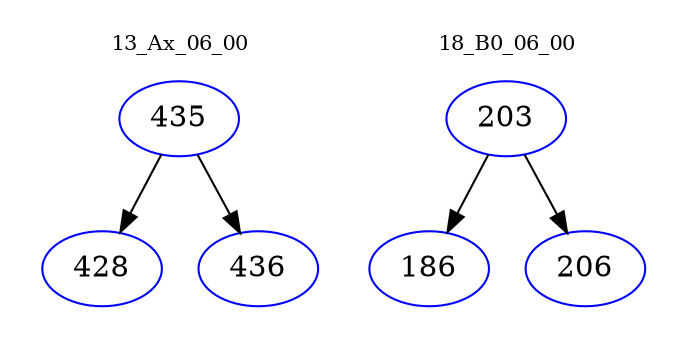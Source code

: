 digraph{
subgraph cluster_0 {
color = white
label = "13_Ax_06_00";
fontsize=10;
T0_435 [label="435", color="blue"]
T0_435 -> T0_428 [color="black"]
T0_428 [label="428", color="blue"]
T0_435 -> T0_436 [color="black"]
T0_436 [label="436", color="blue"]
}
subgraph cluster_1 {
color = white
label = "18_B0_06_00";
fontsize=10;
T1_203 [label="203", color="blue"]
T1_203 -> T1_186 [color="black"]
T1_186 [label="186", color="blue"]
T1_203 -> T1_206 [color="black"]
T1_206 [label="206", color="blue"]
}
}
